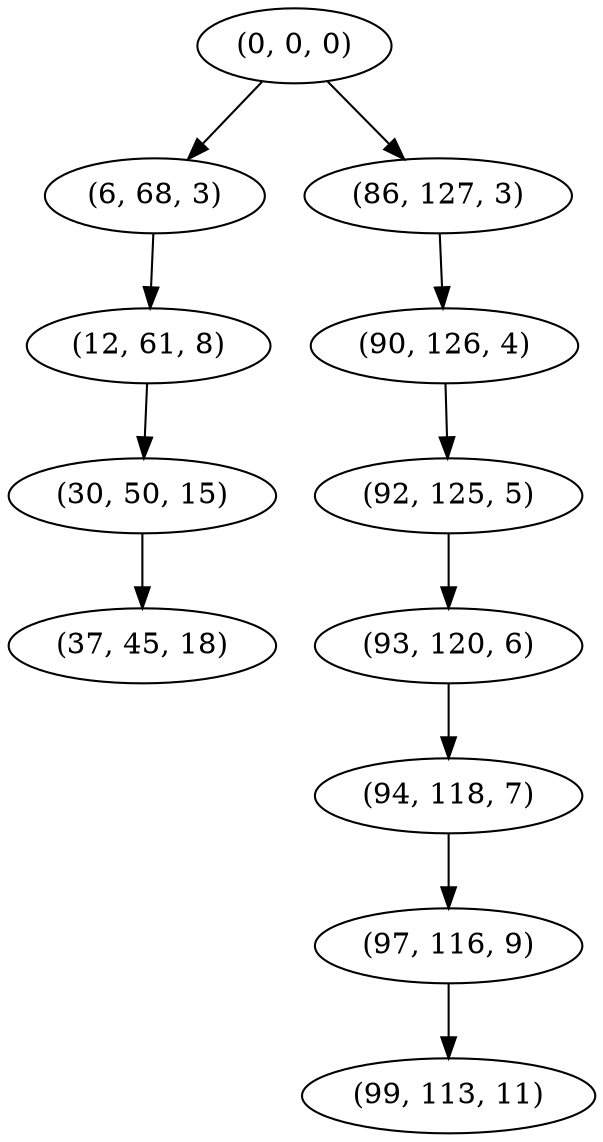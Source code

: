digraph tree {
    "(0, 0, 0)";
    "(6, 68, 3)";
    "(12, 61, 8)";
    "(30, 50, 15)";
    "(37, 45, 18)";
    "(86, 127, 3)";
    "(90, 126, 4)";
    "(92, 125, 5)";
    "(93, 120, 6)";
    "(94, 118, 7)";
    "(97, 116, 9)";
    "(99, 113, 11)";
    "(0, 0, 0)" -> "(6, 68, 3)";
    "(0, 0, 0)" -> "(86, 127, 3)";
    "(6, 68, 3)" -> "(12, 61, 8)";
    "(12, 61, 8)" -> "(30, 50, 15)";
    "(30, 50, 15)" -> "(37, 45, 18)";
    "(86, 127, 3)" -> "(90, 126, 4)";
    "(90, 126, 4)" -> "(92, 125, 5)";
    "(92, 125, 5)" -> "(93, 120, 6)";
    "(93, 120, 6)" -> "(94, 118, 7)";
    "(94, 118, 7)" -> "(97, 116, 9)";
    "(97, 116, 9)" -> "(99, 113, 11)";
}
